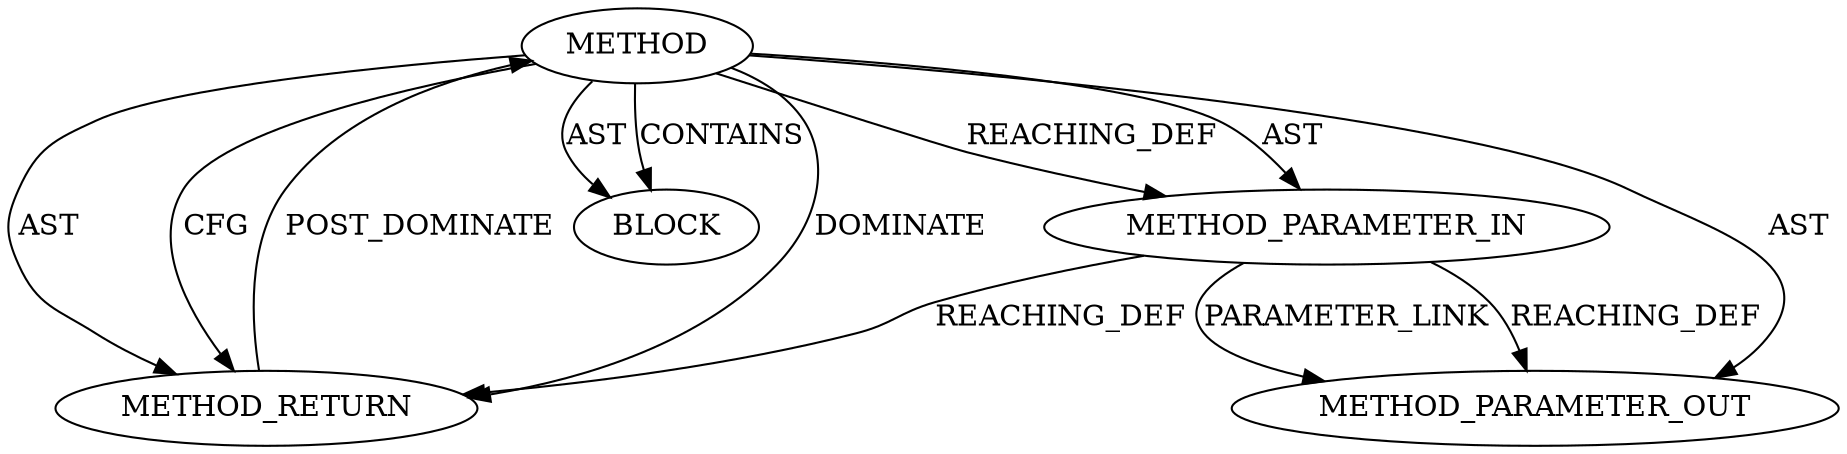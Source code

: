 digraph {
  13383 [label=METHOD_PARAMETER_OUT ORDER=1 CODE="p1" IS_VARIADIC=false TYPE_FULL_NAME="ANY" EVALUATION_STRATEGY="BY_VALUE" INDEX=1 NAME="p1"]
  12344 [label=BLOCK ORDER=1 ARGUMENT_INDEX=1 CODE="<empty>" TYPE_FULL_NAME="ANY"]
  12345 [label=METHOD_RETURN ORDER=2 CODE="RET" TYPE_FULL_NAME="ANY" EVALUATION_STRATEGY="BY_VALUE"]
  12342 [label=METHOD AST_PARENT_TYPE="NAMESPACE_BLOCK" AST_PARENT_FULL_NAME="<global>" ORDER=0 CODE="<empty>" FULL_NAME="crypto_aead_alignmask" IS_EXTERNAL=true FILENAME="<empty>" SIGNATURE="" NAME="crypto_aead_alignmask"]
  12343 [label=METHOD_PARAMETER_IN ORDER=1 CODE="p1" IS_VARIADIC=false TYPE_FULL_NAME="ANY" EVALUATION_STRATEGY="BY_VALUE" INDEX=1 NAME="p1"]
  12342 -> 12345 [label=AST ]
  12342 -> 12344 [label=CONTAINS ]
  12345 -> 12342 [label=POST_DOMINATE ]
  12342 -> 12344 [label=AST ]
  12342 -> 12345 [label=CFG ]
  12342 -> 12345 [label=DOMINATE ]
  12343 -> 12345 [label=REACHING_DEF VARIABLE="p1"]
  12342 -> 13383 [label=AST ]
  12343 -> 13383 [label=PARAMETER_LINK ]
  12343 -> 13383 [label=REACHING_DEF VARIABLE="p1"]
  12342 -> 12343 [label=REACHING_DEF VARIABLE=""]
  12342 -> 12343 [label=AST ]
}
